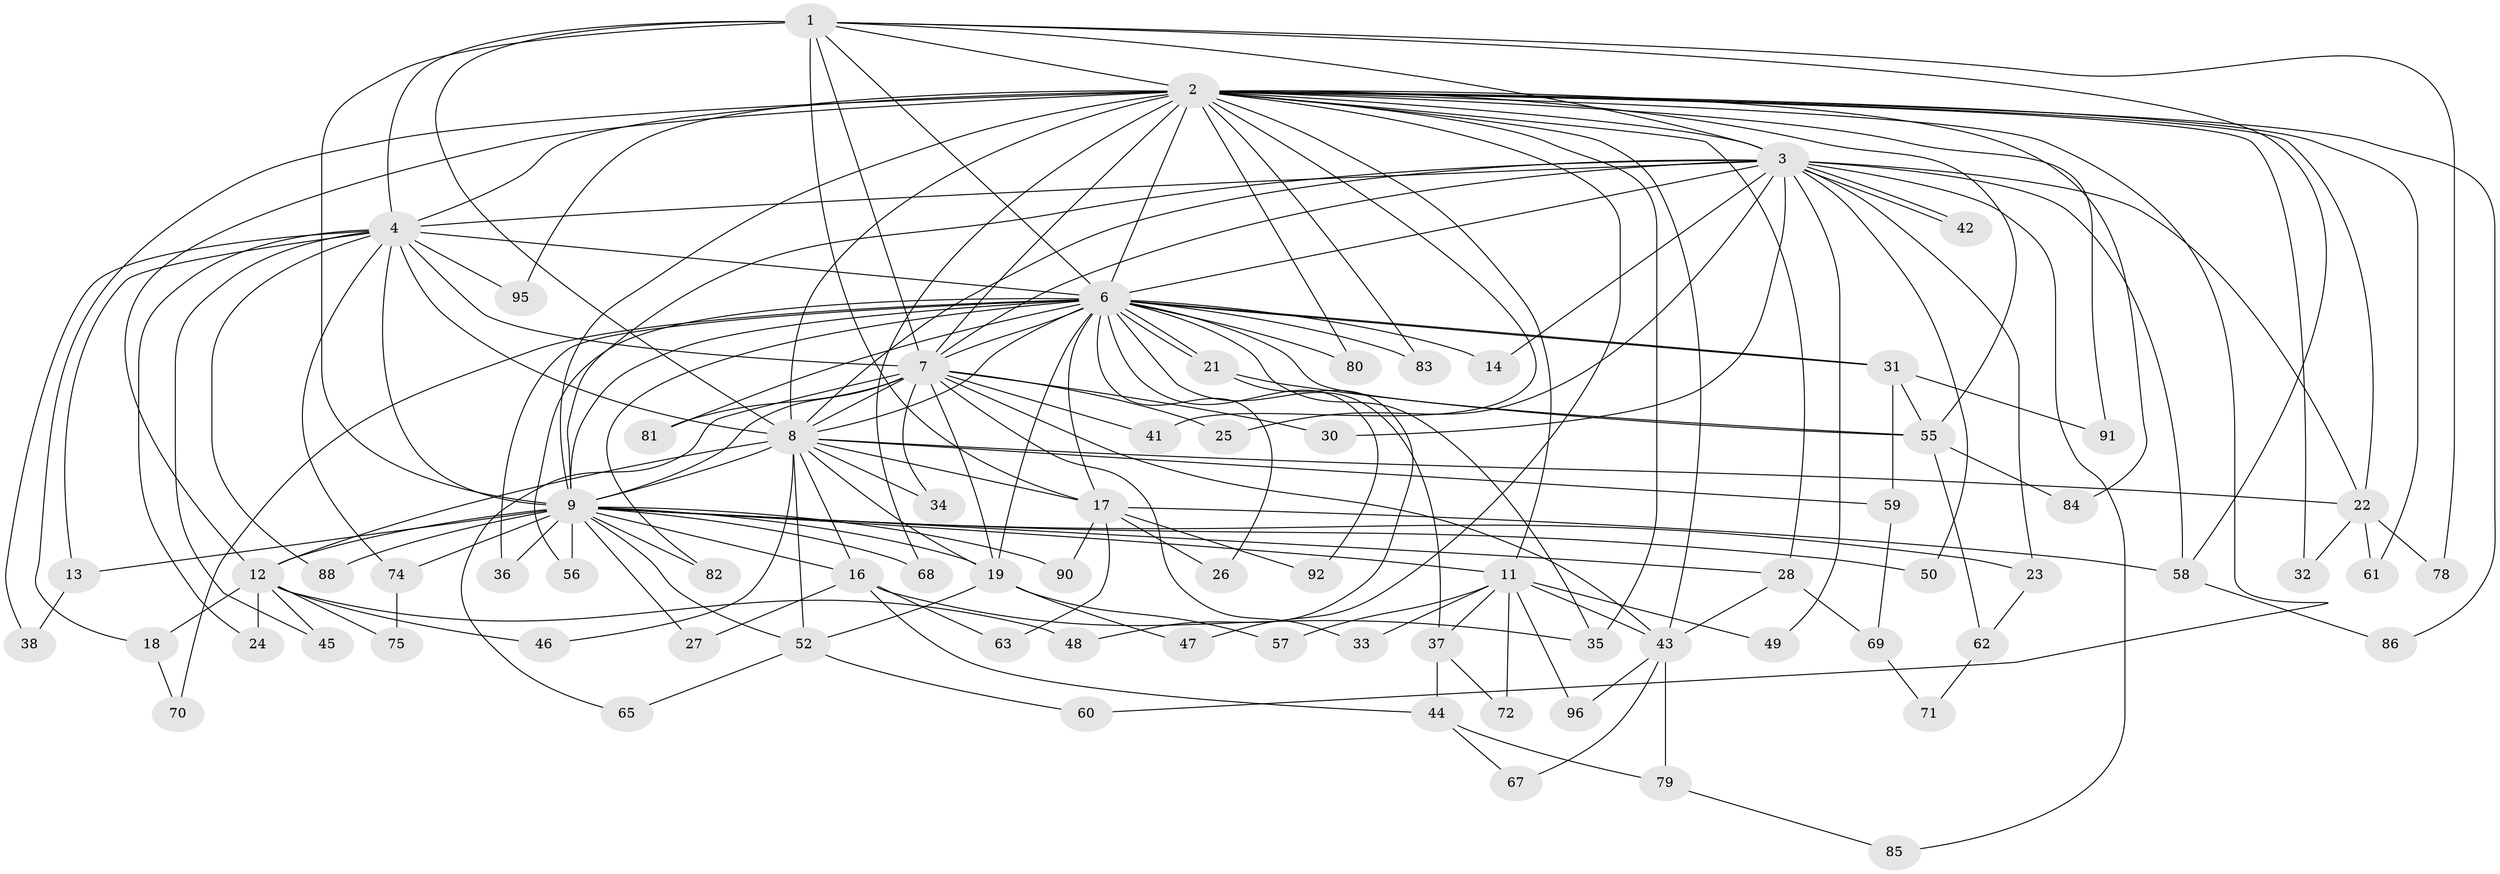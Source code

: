 // Generated by graph-tools (version 1.1) at 2025/23/03/03/25 07:23:39]
// undirected, 77 vertices, 178 edges
graph export_dot {
graph [start="1"]
  node [color=gray90,style=filled];
  1 [super="+29"];
  2 [super="+5"];
  3 [super="+77"];
  4 [super="+64"];
  6 [super="+53"];
  7 [super="+15"];
  8;
  9 [super="+10"];
  11 [super="+66"];
  12 [super="+76"];
  13;
  14;
  16 [super="+89"];
  17 [super="+20"];
  18;
  19 [super="+39"];
  21 [super="+93"];
  22 [super="+54"];
  23;
  24;
  25;
  26;
  27;
  28;
  30;
  31;
  32;
  33;
  34;
  35;
  36;
  37 [super="+40"];
  38;
  41;
  42;
  43 [super="+51"];
  44;
  45;
  46;
  47;
  48;
  49;
  50;
  52 [super="+87"];
  55 [super="+73"];
  56;
  57;
  58 [super="+94"];
  59;
  60;
  61;
  62;
  63;
  65;
  67;
  68;
  69;
  70;
  71;
  72;
  74;
  75;
  78;
  79;
  80;
  81;
  82;
  83;
  84;
  85;
  86;
  88;
  90;
  91;
  92;
  95;
  96;
  1 -- 2 [weight=2];
  1 -- 3 [weight=2];
  1 -- 4;
  1 -- 6 [weight=2];
  1 -- 7;
  1 -- 8;
  1 -- 9 [weight=2];
  1 -- 17;
  1 -- 58;
  1 -- 78;
  2 -- 3 [weight=2];
  2 -- 4 [weight=2];
  2 -- 6 [weight=2];
  2 -- 7 [weight=2];
  2 -- 8 [weight=2];
  2 -- 9 [weight=4];
  2 -- 11;
  2 -- 35;
  2 -- 43;
  2 -- 60;
  2 -- 80;
  2 -- 84;
  2 -- 91;
  2 -- 95;
  2 -- 22;
  2 -- 68;
  2 -- 12;
  2 -- 18;
  2 -- 83;
  2 -- 86;
  2 -- 28;
  2 -- 32;
  2 -- 41;
  2 -- 47;
  2 -- 55;
  2 -- 61;
  3 -- 4;
  3 -- 6;
  3 -- 7;
  3 -- 8;
  3 -- 9 [weight=2];
  3 -- 14;
  3 -- 22;
  3 -- 23;
  3 -- 25;
  3 -- 30;
  3 -- 42;
  3 -- 42;
  3 -- 49;
  3 -- 50;
  3 -- 58;
  3 -- 85;
  4 -- 6;
  4 -- 7;
  4 -- 8;
  4 -- 9 [weight=2];
  4 -- 13 [weight=2];
  4 -- 24;
  4 -- 38;
  4 -- 45;
  4 -- 74;
  4 -- 88;
  4 -- 95;
  6 -- 7;
  6 -- 8;
  6 -- 9 [weight=2];
  6 -- 14;
  6 -- 17;
  6 -- 21;
  6 -- 21;
  6 -- 26;
  6 -- 31;
  6 -- 31;
  6 -- 35;
  6 -- 36;
  6 -- 37 [weight=2];
  6 -- 56;
  6 -- 70;
  6 -- 80;
  6 -- 81;
  6 -- 82;
  6 -- 83;
  6 -- 92;
  6 -- 19;
  6 -- 55;
  7 -- 8 [weight=2];
  7 -- 9 [weight=2];
  7 -- 19;
  7 -- 25;
  7 -- 30;
  7 -- 33;
  7 -- 34;
  7 -- 41;
  7 -- 65;
  7 -- 81;
  7 -- 43;
  8 -- 9 [weight=2];
  8 -- 12;
  8 -- 16;
  8 -- 19;
  8 -- 22;
  8 -- 34;
  8 -- 46;
  8 -- 52;
  8 -- 59;
  8 -- 17;
  9 -- 13;
  9 -- 16;
  9 -- 23;
  9 -- 28;
  9 -- 36;
  9 -- 68;
  9 -- 74;
  9 -- 82;
  9 -- 88;
  9 -- 90;
  9 -- 11;
  9 -- 12;
  9 -- 50;
  9 -- 56;
  9 -- 27;
  9 -- 52;
  9 -- 19;
  11 -- 33;
  11 -- 37;
  11 -- 49;
  11 -- 57;
  11 -- 72;
  11 -- 96;
  11 -- 43;
  12 -- 18;
  12 -- 24;
  12 -- 45;
  12 -- 46;
  12 -- 48;
  12 -- 75;
  13 -- 38;
  16 -- 27;
  16 -- 44;
  16 -- 63;
  16 -- 35;
  17 -- 26;
  17 -- 90;
  17 -- 92;
  17 -- 63;
  17 -- 58;
  18 -- 70;
  19 -- 47;
  19 -- 52;
  19 -- 57;
  21 -- 48;
  21 -- 55;
  22 -- 32;
  22 -- 61;
  22 -- 78;
  23 -- 62;
  28 -- 43;
  28 -- 69;
  31 -- 55;
  31 -- 59;
  31 -- 91;
  37 -- 72;
  37 -- 44;
  43 -- 67;
  43 -- 96;
  43 -- 79;
  44 -- 67;
  44 -- 79;
  52 -- 60;
  52 -- 65;
  55 -- 62;
  55 -- 84;
  58 -- 86;
  59 -- 69;
  62 -- 71;
  69 -- 71;
  74 -- 75;
  79 -- 85;
}
